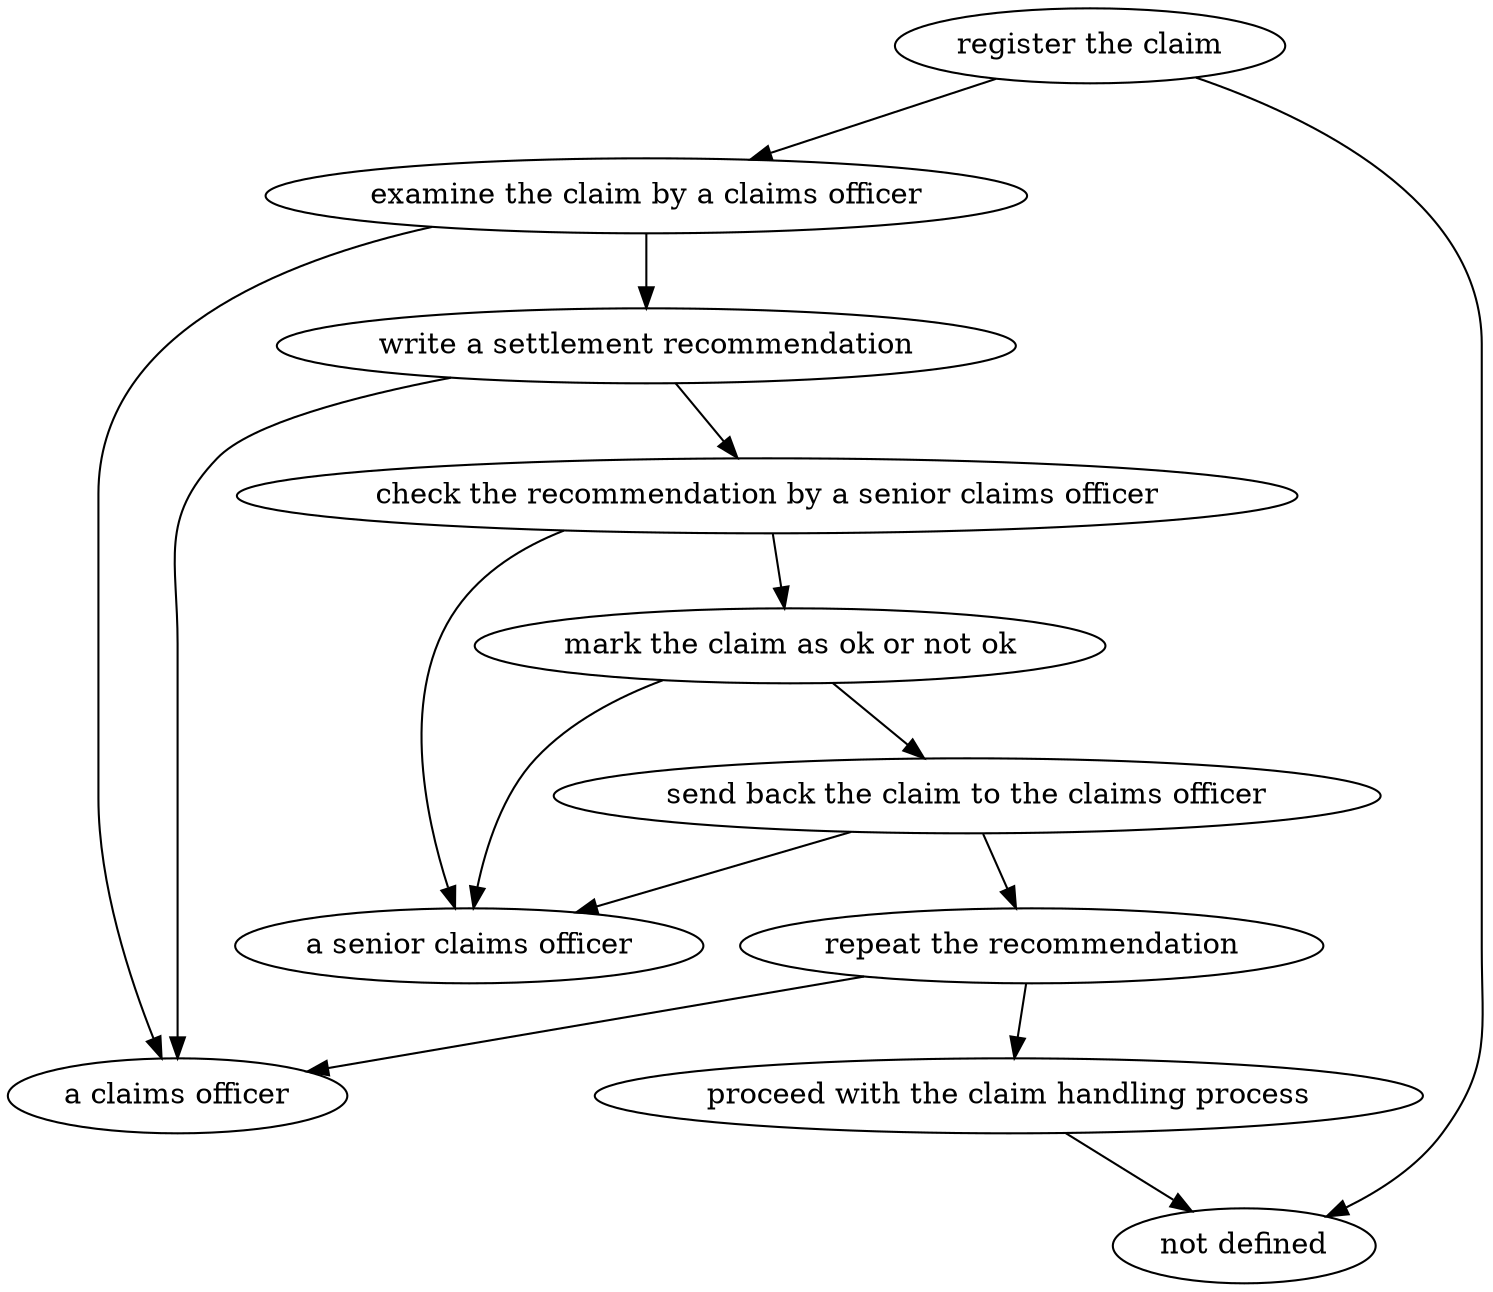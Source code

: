 strict digraph "doc-3.3" {
	graph [name="doc-3.3"];
	"register the claim"	[attrs="{'type': 'Activity', 'label': 'register the claim'}"];
	"examine the claim by a claims officer"	[attrs="{'type': 'Activity', 'label': 'examine the claim by a claims officer'}"];
	"register the claim" -> "examine the claim by a claims officer"	[attrs="{'type': 'flow', 'label': 'flow'}"];
	"not defined"	[attrs="{'type': 'Actor', 'label': 'not defined'}"];
	"register the claim" -> "not defined"	[attrs="{'type': 'actor performer', 'label': 'actor performer'}"];
	"write a settlement recommendation"	[attrs="{'type': 'Activity', 'label': 'write a settlement recommendation'}"];
	"examine the claim by a claims officer" -> "write a settlement recommendation"	[attrs="{'type': 'flow', 'label': 'flow'}"];
	"a claims officer"	[attrs="{'type': 'Actor', 'label': 'a claims officer'}"];
	"examine the claim by a claims officer" -> "a claims officer"	[attrs="{'type': 'actor performer', 'label': 'actor performer'}"];
	"check the recommendation by a senior claims officer"	[attrs="{'type': 'Activity', 'label': 'check the recommendation by a senior claims officer'}"];
	"write a settlement recommendation" -> "check the recommendation by a senior claims officer"	[attrs="{'type': 'flow', 'label': 'flow'}"];
	"write a settlement recommendation" -> "a claims officer"	[attrs="{'type': 'actor performer', 'label': 'actor performer'}"];
	"mark the claim as ok or not ok"	[attrs="{'type': 'Activity', 'label': 'mark the claim as ok or not ok'}"];
	"check the recommendation by a senior claims officer" -> "mark the claim as ok or not ok"	[attrs="{'type': 'flow', 'label': 'flow'}"];
	"a senior claims officer"	[attrs="{'type': 'Actor', 'label': 'a senior claims officer'}"];
	"check the recommendation by a senior claims officer" -> "a senior claims officer"	[attrs="{'type': 'actor performer', 'label': 'actor performer'}"];
	"send back the claim to the claims officer"	[attrs="{'type': 'Activity', 'label': 'send back the claim to the claims officer'}"];
	"mark the claim as ok or not ok" -> "send back the claim to the claims officer"	[attrs="{'type': 'flow', 'label': 'flow'}"];
	"mark the claim as ok or not ok" -> "a senior claims officer"	[attrs="{'type': 'actor performer', 'label': 'actor performer'}"];
	"repeat the recommendation"	[attrs="{'type': 'Activity', 'label': 'repeat the recommendation'}"];
	"send back the claim to the claims officer" -> "repeat the recommendation"	[attrs="{'type': 'flow', 'label': 'flow'}"];
	"send back the claim to the claims officer" -> "a senior claims officer"	[attrs="{'type': 'actor performer', 'label': 'actor performer'}"];
	"proceed with the claim handling process"	[attrs="{'type': 'Activity', 'label': 'proceed with the claim handling process'}"];
	"repeat the recommendation" -> "proceed with the claim handling process"	[attrs="{'type': 'flow', 'label': 'flow'}"];
	"repeat the recommendation" -> "a claims officer"	[attrs="{'type': 'actor performer', 'label': 'actor performer'}"];
	"proceed with the claim handling process" -> "not defined"	[attrs="{'type': 'actor performer', 'label': 'actor performer'}"];
}
